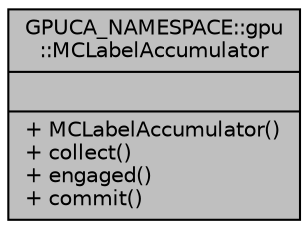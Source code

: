 digraph "GPUCA_NAMESPACE::gpu::MCLabelAccumulator"
{
 // INTERACTIVE_SVG=YES
  bgcolor="transparent";
  edge [fontname="Helvetica",fontsize="10",labelfontname="Helvetica",labelfontsize="10"];
  node [fontname="Helvetica",fontsize="10",shape=record];
  Node1 [label="{GPUCA_NAMESPACE::gpu\l::MCLabelAccumulator\n||+ MCLabelAccumulator()\l+ collect()\l+ engaged()\l+ commit()\l}",height=0.2,width=0.4,color="black", fillcolor="grey75", style="filled", fontcolor="black"];
}
